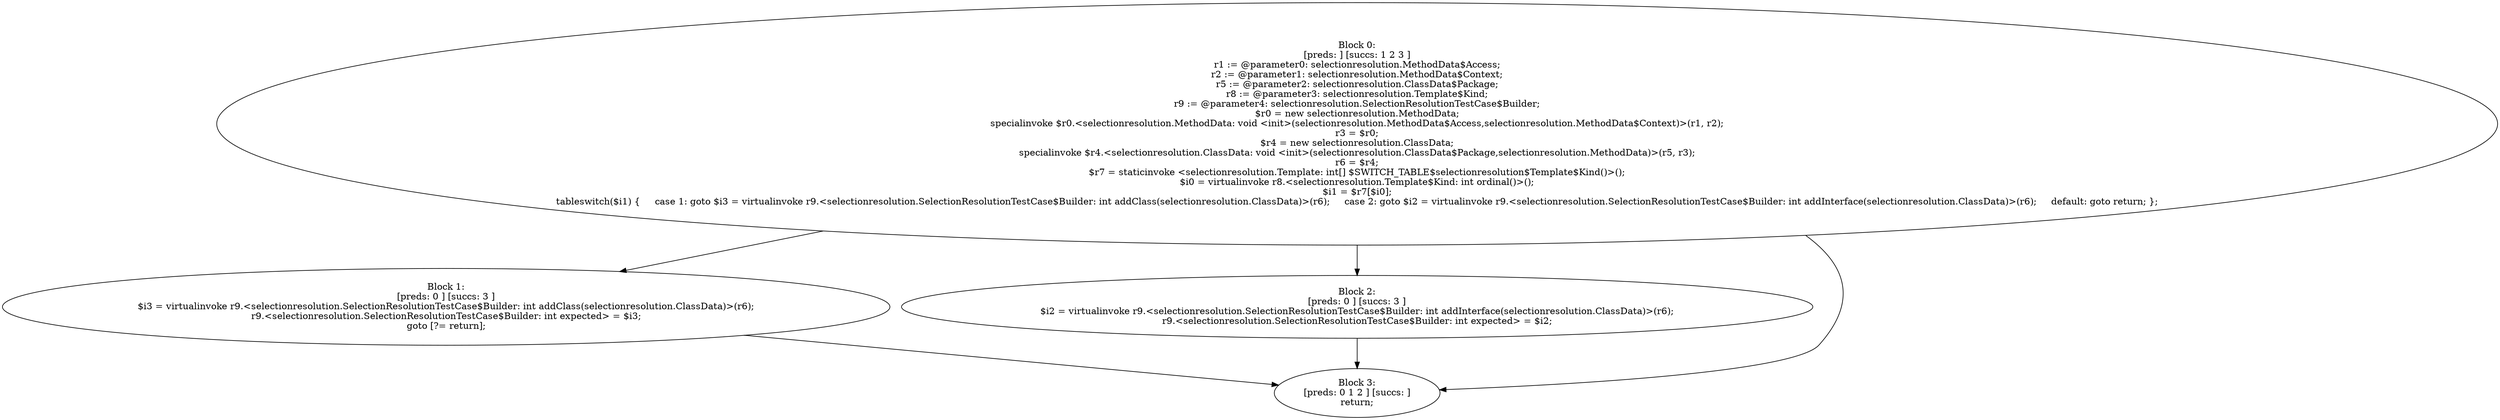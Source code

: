 digraph "unitGraph" {
    "Block 0:
[preds: ] [succs: 1 2 3 ]
r1 := @parameter0: selectionresolution.MethodData$Access;
r2 := @parameter1: selectionresolution.MethodData$Context;
r5 := @parameter2: selectionresolution.ClassData$Package;
r8 := @parameter3: selectionresolution.Template$Kind;
r9 := @parameter4: selectionresolution.SelectionResolutionTestCase$Builder;
$r0 = new selectionresolution.MethodData;
specialinvoke $r0.<selectionresolution.MethodData: void <init>(selectionresolution.MethodData$Access,selectionresolution.MethodData$Context)>(r1, r2);
r3 = $r0;
$r4 = new selectionresolution.ClassData;
specialinvoke $r4.<selectionresolution.ClassData: void <init>(selectionresolution.ClassData$Package,selectionresolution.MethodData)>(r5, r3);
r6 = $r4;
$r7 = staticinvoke <selectionresolution.Template: int[] $SWITCH_TABLE$selectionresolution$Template$Kind()>();
$i0 = virtualinvoke r8.<selectionresolution.Template$Kind: int ordinal()>();
$i1 = $r7[$i0];
tableswitch($i1) {     case 1: goto $i3 = virtualinvoke r9.<selectionresolution.SelectionResolutionTestCase$Builder: int addClass(selectionresolution.ClassData)>(r6);     case 2: goto $i2 = virtualinvoke r9.<selectionresolution.SelectionResolutionTestCase$Builder: int addInterface(selectionresolution.ClassData)>(r6);     default: goto return; };
"
    "Block 1:
[preds: 0 ] [succs: 3 ]
$i3 = virtualinvoke r9.<selectionresolution.SelectionResolutionTestCase$Builder: int addClass(selectionresolution.ClassData)>(r6);
r9.<selectionresolution.SelectionResolutionTestCase$Builder: int expected> = $i3;
goto [?= return];
"
    "Block 2:
[preds: 0 ] [succs: 3 ]
$i2 = virtualinvoke r9.<selectionresolution.SelectionResolutionTestCase$Builder: int addInterface(selectionresolution.ClassData)>(r6);
r9.<selectionresolution.SelectionResolutionTestCase$Builder: int expected> = $i2;
"
    "Block 3:
[preds: 0 1 2 ] [succs: ]
return;
"
    "Block 0:
[preds: ] [succs: 1 2 3 ]
r1 := @parameter0: selectionresolution.MethodData$Access;
r2 := @parameter1: selectionresolution.MethodData$Context;
r5 := @parameter2: selectionresolution.ClassData$Package;
r8 := @parameter3: selectionresolution.Template$Kind;
r9 := @parameter4: selectionresolution.SelectionResolutionTestCase$Builder;
$r0 = new selectionresolution.MethodData;
specialinvoke $r0.<selectionresolution.MethodData: void <init>(selectionresolution.MethodData$Access,selectionresolution.MethodData$Context)>(r1, r2);
r3 = $r0;
$r4 = new selectionresolution.ClassData;
specialinvoke $r4.<selectionresolution.ClassData: void <init>(selectionresolution.ClassData$Package,selectionresolution.MethodData)>(r5, r3);
r6 = $r4;
$r7 = staticinvoke <selectionresolution.Template: int[] $SWITCH_TABLE$selectionresolution$Template$Kind()>();
$i0 = virtualinvoke r8.<selectionresolution.Template$Kind: int ordinal()>();
$i1 = $r7[$i0];
tableswitch($i1) {     case 1: goto $i3 = virtualinvoke r9.<selectionresolution.SelectionResolutionTestCase$Builder: int addClass(selectionresolution.ClassData)>(r6);     case 2: goto $i2 = virtualinvoke r9.<selectionresolution.SelectionResolutionTestCase$Builder: int addInterface(selectionresolution.ClassData)>(r6);     default: goto return; };
"->"Block 1:
[preds: 0 ] [succs: 3 ]
$i3 = virtualinvoke r9.<selectionresolution.SelectionResolutionTestCase$Builder: int addClass(selectionresolution.ClassData)>(r6);
r9.<selectionresolution.SelectionResolutionTestCase$Builder: int expected> = $i3;
goto [?= return];
";
    "Block 0:
[preds: ] [succs: 1 2 3 ]
r1 := @parameter0: selectionresolution.MethodData$Access;
r2 := @parameter1: selectionresolution.MethodData$Context;
r5 := @parameter2: selectionresolution.ClassData$Package;
r8 := @parameter3: selectionresolution.Template$Kind;
r9 := @parameter4: selectionresolution.SelectionResolutionTestCase$Builder;
$r0 = new selectionresolution.MethodData;
specialinvoke $r0.<selectionresolution.MethodData: void <init>(selectionresolution.MethodData$Access,selectionresolution.MethodData$Context)>(r1, r2);
r3 = $r0;
$r4 = new selectionresolution.ClassData;
specialinvoke $r4.<selectionresolution.ClassData: void <init>(selectionresolution.ClassData$Package,selectionresolution.MethodData)>(r5, r3);
r6 = $r4;
$r7 = staticinvoke <selectionresolution.Template: int[] $SWITCH_TABLE$selectionresolution$Template$Kind()>();
$i0 = virtualinvoke r8.<selectionresolution.Template$Kind: int ordinal()>();
$i1 = $r7[$i0];
tableswitch($i1) {     case 1: goto $i3 = virtualinvoke r9.<selectionresolution.SelectionResolutionTestCase$Builder: int addClass(selectionresolution.ClassData)>(r6);     case 2: goto $i2 = virtualinvoke r9.<selectionresolution.SelectionResolutionTestCase$Builder: int addInterface(selectionresolution.ClassData)>(r6);     default: goto return; };
"->"Block 2:
[preds: 0 ] [succs: 3 ]
$i2 = virtualinvoke r9.<selectionresolution.SelectionResolutionTestCase$Builder: int addInterface(selectionresolution.ClassData)>(r6);
r9.<selectionresolution.SelectionResolutionTestCase$Builder: int expected> = $i2;
";
    "Block 0:
[preds: ] [succs: 1 2 3 ]
r1 := @parameter0: selectionresolution.MethodData$Access;
r2 := @parameter1: selectionresolution.MethodData$Context;
r5 := @parameter2: selectionresolution.ClassData$Package;
r8 := @parameter3: selectionresolution.Template$Kind;
r9 := @parameter4: selectionresolution.SelectionResolutionTestCase$Builder;
$r0 = new selectionresolution.MethodData;
specialinvoke $r0.<selectionresolution.MethodData: void <init>(selectionresolution.MethodData$Access,selectionresolution.MethodData$Context)>(r1, r2);
r3 = $r0;
$r4 = new selectionresolution.ClassData;
specialinvoke $r4.<selectionresolution.ClassData: void <init>(selectionresolution.ClassData$Package,selectionresolution.MethodData)>(r5, r3);
r6 = $r4;
$r7 = staticinvoke <selectionresolution.Template: int[] $SWITCH_TABLE$selectionresolution$Template$Kind()>();
$i0 = virtualinvoke r8.<selectionresolution.Template$Kind: int ordinal()>();
$i1 = $r7[$i0];
tableswitch($i1) {     case 1: goto $i3 = virtualinvoke r9.<selectionresolution.SelectionResolutionTestCase$Builder: int addClass(selectionresolution.ClassData)>(r6);     case 2: goto $i2 = virtualinvoke r9.<selectionresolution.SelectionResolutionTestCase$Builder: int addInterface(selectionresolution.ClassData)>(r6);     default: goto return; };
"->"Block 3:
[preds: 0 1 2 ] [succs: ]
return;
";
    "Block 1:
[preds: 0 ] [succs: 3 ]
$i3 = virtualinvoke r9.<selectionresolution.SelectionResolutionTestCase$Builder: int addClass(selectionresolution.ClassData)>(r6);
r9.<selectionresolution.SelectionResolutionTestCase$Builder: int expected> = $i3;
goto [?= return];
"->"Block 3:
[preds: 0 1 2 ] [succs: ]
return;
";
    "Block 2:
[preds: 0 ] [succs: 3 ]
$i2 = virtualinvoke r9.<selectionresolution.SelectionResolutionTestCase$Builder: int addInterface(selectionresolution.ClassData)>(r6);
r9.<selectionresolution.SelectionResolutionTestCase$Builder: int expected> = $i2;
"->"Block 3:
[preds: 0 1 2 ] [succs: ]
return;
";
}

